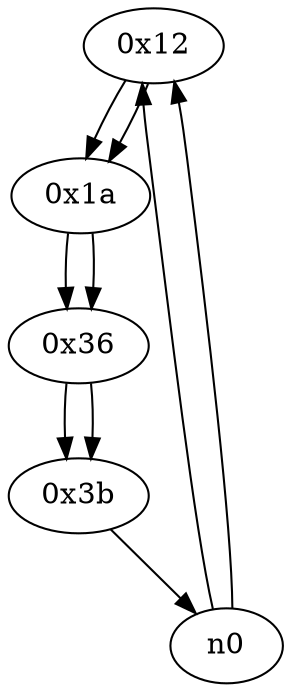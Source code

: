 digraph G{
/* nodes */
/* Start Freq.: 44012 */
/* entry: 0x12  */
  n1 [label="0x12"]
  n2 [label="0x1a"]
  n3 [label="0x36"]
  n4 [label="0x3b"]
/* edges */
n1 -> n2;
n0 -> n1;
n0 -> n1;
n2 -> n3;
n1 -> n2;
n3 -> n4;
n2 -> n3;
n4 -> n0;
n3 -> n4;
}
